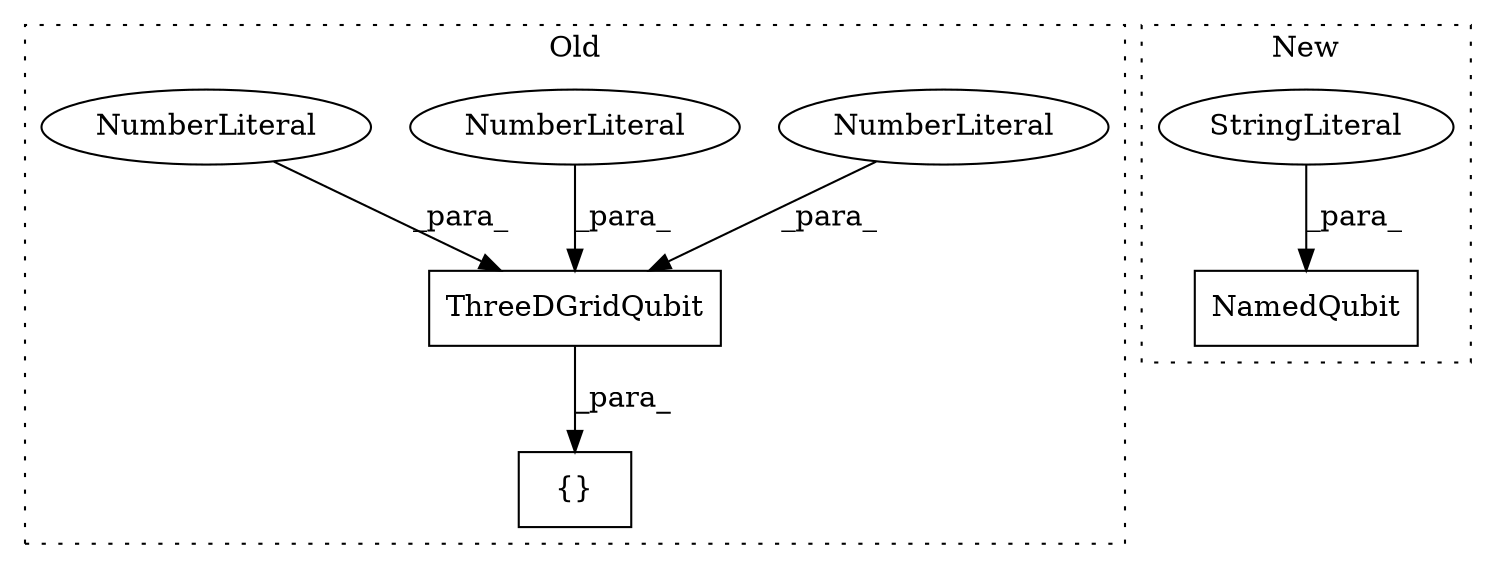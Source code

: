 digraph G {
subgraph cluster0 {
1 [label="ThreeDGridQubit" a="32" s="5754,5775" l="16,1" shape="box"];
3 [label="NumberLiteral" a="34" s="5774" l="1" shape="ellipse"];
4 [label="NumberLiteral" a="34" s="5770" l="1" shape="ellipse"];
5 [label="{}" a="4" s="5741,5776" l="1,1" shape="box"];
6 [label="NumberLiteral" a="34" s="5772" l="1" shape="ellipse"];
label = "Old";
style="dotted";
}
subgraph cluster1 {
2 [label="NamedQubit" a="32" s="3629,3644" l="11,1" shape="box"];
7 [label="StringLiteral" a="45" s="3640" l="4" shape="ellipse"];
label = "New";
style="dotted";
}
1 -> 5 [label="_para_"];
3 -> 1 [label="_para_"];
4 -> 1 [label="_para_"];
6 -> 1 [label="_para_"];
7 -> 2 [label="_para_"];
}